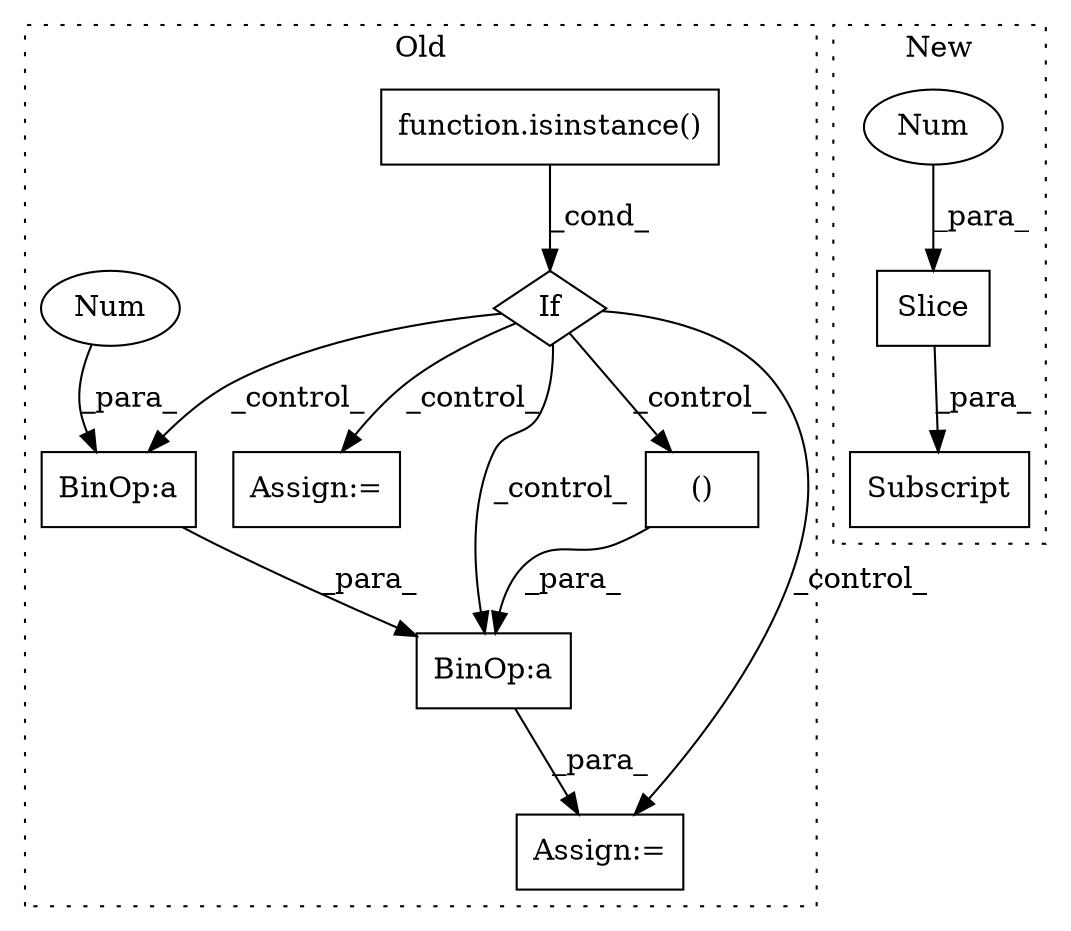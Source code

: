 digraph G {
subgraph cluster0 {
1 [label="function.isinstance()" a="75" s="9063,9099" l="11,1" shape="box"];
5 [label="If" a="96" s="9060" l="3" shape="diamond"];
6 [label="Assign:=" a="68" s="9164" l="3" shape="box"];
7 [label="Assign:=" a="68" s="9117" l="3" shape="box"];
8 [label="BinOp:a" a="82" s="9206" l="3" shape="box"];
9 [label="BinOp:a" a="82" s="9188" l="3" shape="box"];
10 [label="()" a="54" s="9186" l="0" shape="box"];
11 [label="Num" a="76" s="9209" l="1" shape="ellipse"];
label = "Old";
style="dotted";
}
subgraph cluster1 {
2 [label="Slice" a="80" s="9060" l="2" shape="box"];
3 [label="Num" a="76" s="9060" l="1" shape="ellipse"];
4 [label="Subscript" a="63" s="9047,0" l="16,0" shape="box"];
label = "New";
style="dotted";
}
1 -> 5 [label="_cond_"];
2 -> 4 [label="_para_"];
3 -> 2 [label="_para_"];
5 -> 7 [label="_control_"];
5 -> 10 [label="_control_"];
5 -> 8 [label="_control_"];
5 -> 6 [label="_control_"];
5 -> 9 [label="_control_"];
8 -> 9 [label="_para_"];
9 -> 6 [label="_para_"];
10 -> 9 [label="_para_"];
11 -> 8 [label="_para_"];
}